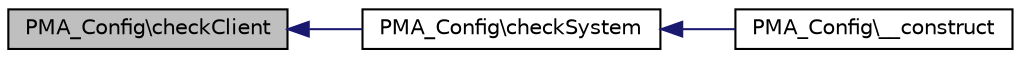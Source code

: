 digraph G
{
  edge [fontname="Helvetica",fontsize="10",labelfontname="Helvetica",labelfontsize="10"];
  node [fontname="Helvetica",fontsize="10",shape=record];
  rankdir="LR";
  Node1 [label="PMA_Config\\checkClient",height=0.2,width=0.4,color="black", fillcolor="grey75", style="filled" fontcolor="black"];
  Node1 -> Node2 [dir="back",color="midnightblue",fontsize="10",style="solid",fontname="Helvetica"];
  Node2 [label="PMA_Config\\checkSystem",height=0.2,width=0.4,color="black", fillcolor="white", style="filled",URL="$classPMA__Config.html#a0993d16e11dfbaa59babd9dccdf44f32",tooltip="sets system and application settings"];
  Node2 -> Node3 [dir="back",color="midnightblue",fontsize="10",style="solid",fontname="Helvetica"];
  Node3 [label="PMA_Config\\__construct",height=0.2,width=0.4,color="black", fillcolor="white", style="filled",URL="$classPMA__Config.html#a9237899ec13646870eb8cc8c813e8841",tooltip="constructor"];
}
